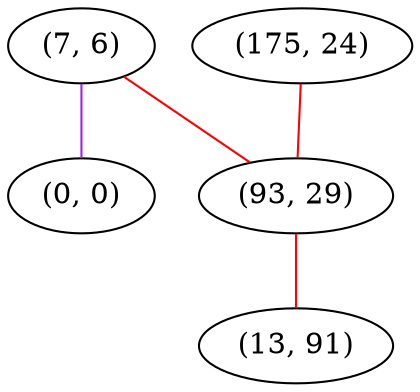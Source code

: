 graph "" {
"(7, 6)";
"(0, 0)";
"(175, 24)";
"(93, 29)";
"(13, 91)";
"(7, 6)" -- "(0, 0)"  [color=purple, key=0, weight=4];
"(7, 6)" -- "(93, 29)"  [color=red, key=0, weight=1];
"(175, 24)" -- "(93, 29)"  [color=red, key=0, weight=1];
"(93, 29)" -- "(13, 91)"  [color=red, key=0, weight=1];
}

